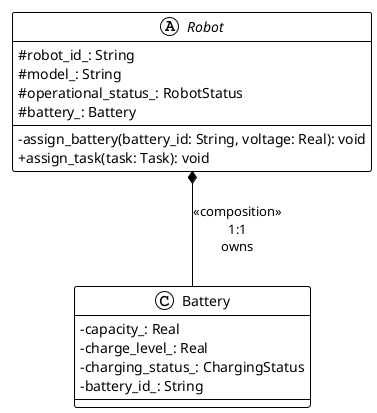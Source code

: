 @startuml WarehouseRobotClassDiagram
!theme plain
skinparam monochrome true
skinparam classAttributeIconSize 0
skinparam backgroundColor white
skinparam classBackgroundColor white
skinparam classBorderColor black
skinparam arrowColor black
' Core Abstract Base Class
abstract class Robot {
    # robot_id_: String
    # model_: String
    # operational_status_: RobotStatus
    # battery_: Battery
    - assign_battery(battery_id: String, voltage: Real): void
    + assign_task(task: Task): void

}

class Battery {
    - capacity_: Real
    - charge_level_: Real
    - charging_status_: ChargingStatus
    - battery_id_: String
}

' ==========================================
' COMPOSITION RELATIONSHIPS (PART-OF)
' Strong ownership - child cannot exist without parent
' ==========================================
Robot *-- Battery : <<composition>>\n1:1\nowns


@enduml